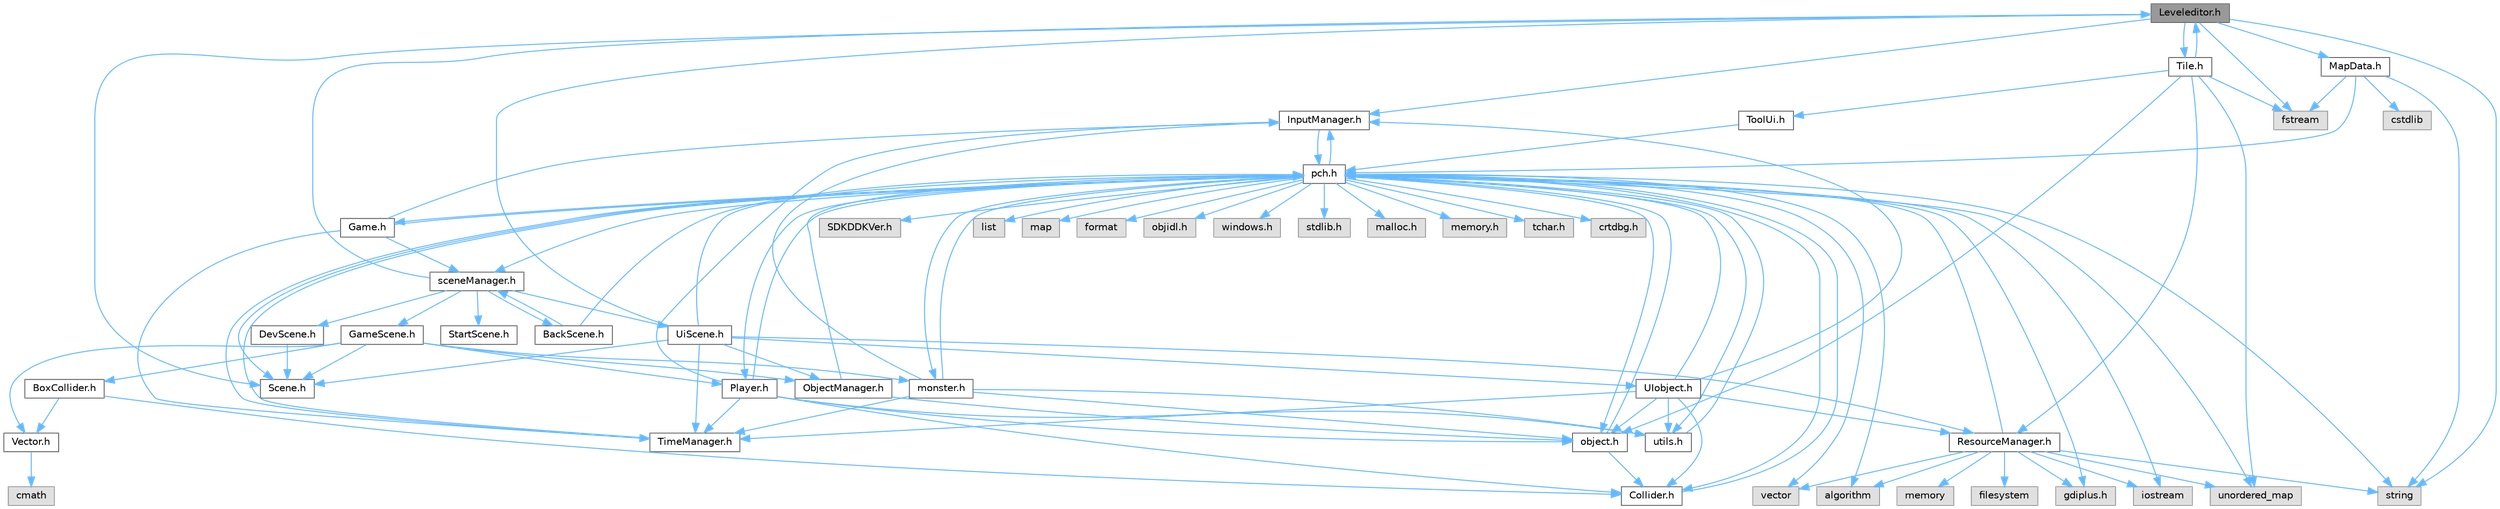 digraph "Leveleditor.h"
{
 // LATEX_PDF_SIZE
  bgcolor="transparent";
  edge [fontname=Helvetica,fontsize=10,labelfontname=Helvetica,labelfontsize=10];
  node [fontname=Helvetica,fontsize=10,shape=box,height=0.2,width=0.4];
  Node1 [id="Node000001",label="Leveleditor.h",height=0.2,width=0.4,color="gray40", fillcolor="grey60", style="filled", fontcolor="black",tooltip=" "];
  Node1 -> Node2 [id="edge1_Node000001_Node000002",color="steelblue1",style="solid",tooltip=" "];
  Node2 [id="Node000002",label="Scene.h",height=0.2,width=0.4,color="grey40", fillcolor="white", style="filled",URL="$_scene_8h.html",tooltip=" "];
  Node1 -> Node3 [id="edge2_Node000001_Node000003",color="steelblue1",style="solid",tooltip=" "];
  Node3 [id="Node000003",label="InputManager.h",height=0.2,width=0.4,color="grey40", fillcolor="white", style="filled",URL="$_input_manager_8h.html",tooltip=" "];
  Node3 -> Node4 [id="edge3_Node000003_Node000004",color="steelblue1",style="solid",tooltip=" "];
  Node4 [id="Node000004",label="pch.h",height=0.2,width=0.4,color="grey40", fillcolor="white", style="filled",URL="$pch_8h.html",tooltip=" "];
  Node4 -> Node5 [id="edge4_Node000004_Node000005",color="steelblue1",style="solid",tooltip=" "];
  Node5 [id="Node000005",label="SDKDDKVer.h",height=0.2,width=0.4,color="grey60", fillcolor="#E0E0E0", style="filled",tooltip=" "];
  Node4 -> Node6 [id="edge5_Node000004_Node000006",color="steelblue1",style="solid",tooltip=" "];
  Node6 [id="Node000006",label="windows.h",height=0.2,width=0.4,color="grey60", fillcolor="#E0E0E0", style="filled",tooltip=" "];
  Node4 -> Node7 [id="edge6_Node000004_Node000007",color="steelblue1",style="solid",tooltip=" "];
  Node7 [id="Node000007",label="stdlib.h",height=0.2,width=0.4,color="grey60", fillcolor="#E0E0E0", style="filled",tooltip=" "];
  Node4 -> Node8 [id="edge7_Node000004_Node000008",color="steelblue1",style="solid",tooltip=" "];
  Node8 [id="Node000008",label="malloc.h",height=0.2,width=0.4,color="grey60", fillcolor="#E0E0E0", style="filled",tooltip=" "];
  Node4 -> Node9 [id="edge8_Node000004_Node000009",color="steelblue1",style="solid",tooltip=" "];
  Node9 [id="Node000009",label="memory.h",height=0.2,width=0.4,color="grey60", fillcolor="#E0E0E0", style="filled",tooltip=" "];
  Node4 -> Node10 [id="edge9_Node000004_Node000010",color="steelblue1",style="solid",tooltip=" "];
  Node10 [id="Node000010",label="tchar.h",height=0.2,width=0.4,color="grey60", fillcolor="#E0E0E0", style="filled",tooltip=" "];
  Node4 -> Node11 [id="edge10_Node000004_Node000011",color="steelblue1",style="solid",tooltip=" "];
  Node11 [id="Node000011",label="crtdbg.h",height=0.2,width=0.4,color="grey60", fillcolor="#E0E0E0", style="filled",tooltip=" "];
  Node4 -> Node12 [id="edge11_Node000004_Node000012",color="steelblue1",style="solid",tooltip=" "];
  Node12 [id="Node000012",label="iostream",height=0.2,width=0.4,color="grey60", fillcolor="#E0E0E0", style="filled",tooltip=" "];
  Node4 -> Node13 [id="edge12_Node000004_Node000013",color="steelblue1",style="solid",tooltip=" "];
  Node13 [id="Node000013",label="vector",height=0.2,width=0.4,color="grey60", fillcolor="#E0E0E0", style="filled",tooltip=" "];
  Node4 -> Node14 [id="edge13_Node000004_Node000014",color="steelblue1",style="solid",tooltip=" "];
  Node14 [id="Node000014",label="string",height=0.2,width=0.4,color="grey60", fillcolor="#E0E0E0", style="filled",tooltip=" "];
  Node4 -> Node15 [id="edge14_Node000004_Node000015",color="steelblue1",style="solid",tooltip=" "];
  Node15 [id="Node000015",label="list",height=0.2,width=0.4,color="grey60", fillcolor="#E0E0E0", style="filled",tooltip=" "];
  Node4 -> Node16 [id="edge15_Node000004_Node000016",color="steelblue1",style="solid",tooltip=" "];
  Node16 [id="Node000016",label="map",height=0.2,width=0.4,color="grey60", fillcolor="#E0E0E0", style="filled",tooltip=" "];
  Node4 -> Node17 [id="edge16_Node000004_Node000017",color="steelblue1",style="solid",tooltip=" "];
  Node17 [id="Node000017",label="unordered_map",height=0.2,width=0.4,color="grey60", fillcolor="#E0E0E0", style="filled",tooltip=" "];
  Node4 -> Node18 [id="edge17_Node000004_Node000018",color="steelblue1",style="solid",tooltip=" "];
  Node18 [id="Node000018",label="algorithm",height=0.2,width=0.4,color="grey60", fillcolor="#E0E0E0", style="filled",tooltip=" "];
  Node4 -> Node19 [id="edge18_Node000004_Node000019",color="steelblue1",style="solid",tooltip=" "];
  Node19 [id="Node000019",label="format",height=0.2,width=0.4,color="grey60", fillcolor="#E0E0E0", style="filled",tooltip=" "];
  Node4 -> Node20 [id="edge19_Node000004_Node000020",color="steelblue1",style="solid",tooltip=" "];
  Node20 [id="Node000020",label="objidl.h",height=0.2,width=0.4,color="grey60", fillcolor="#E0E0E0", style="filled",tooltip=" "];
  Node4 -> Node21 [id="edge20_Node000004_Node000021",color="steelblue1",style="solid",tooltip=" "];
  Node21 [id="Node000021",label="gdiplus.h",height=0.2,width=0.4,color="grey60", fillcolor="#E0E0E0", style="filled",tooltip=" "];
  Node4 -> Node22 [id="edge21_Node000004_Node000022",color="steelblue1",style="solid",tooltip=" "];
  Node22 [id="Node000022",label="sceneManager.h",height=0.2,width=0.4,color="grey40", fillcolor="white", style="filled",URL="$scene_manager_8h.html",tooltip=" "];
  Node22 -> Node23 [id="edge22_Node000022_Node000023",color="steelblue1",style="solid",tooltip=" "];
  Node23 [id="Node000023",label="DevScene.h",height=0.2,width=0.4,color="grey40", fillcolor="white", style="filled",URL="$_dev_scene_8h.html",tooltip=" "];
  Node23 -> Node2 [id="edge23_Node000023_Node000002",color="steelblue1",style="solid",tooltip=" "];
  Node22 -> Node24 [id="edge24_Node000022_Node000024",color="steelblue1",style="solid",tooltip=" "];
  Node24 [id="Node000024",label="GameScene.h",height=0.2,width=0.4,color="grey40", fillcolor="white", style="filled",URL="$_game_scene_8h.html",tooltip=" "];
  Node24 -> Node2 [id="edge25_Node000024_Node000002",color="steelblue1",style="solid",tooltip=" "];
  Node24 -> Node25 [id="edge26_Node000024_Node000025",color="steelblue1",style="solid",tooltip=" "];
  Node25 [id="Node000025",label="Vector.h",height=0.2,width=0.4,color="grey40", fillcolor="white", style="filled",URL="$_vector_8h.html",tooltip=" "];
  Node25 -> Node26 [id="edge27_Node000025_Node000026",color="steelblue1",style="solid",tooltip=" "];
  Node26 [id="Node000026",label="cmath",height=0.2,width=0.4,color="grey60", fillcolor="#E0E0E0", style="filled",tooltip=" "];
  Node24 -> Node27 [id="edge28_Node000024_Node000027",color="steelblue1",style="solid",tooltip=" "];
  Node27 [id="Node000027",label="ObjectManager.h",height=0.2,width=0.4,color="grey40", fillcolor="white", style="filled",URL="$_object_manager_8h.html",tooltip=" "];
  Node27 -> Node4 [id="edge29_Node000027_Node000004",color="steelblue1",style="solid",tooltip=" "];
  Node27 -> Node28 [id="edge30_Node000027_Node000028",color="steelblue1",style="solid",tooltip=" "];
  Node28 [id="Node000028",label="object.h",height=0.2,width=0.4,color="grey40", fillcolor="white", style="filled",URL="$object_8h.html",tooltip=" "];
  Node28 -> Node4 [id="edge31_Node000028_Node000004",color="steelblue1",style="solid",tooltip=" "];
  Node28 -> Node29 [id="edge32_Node000028_Node000029",color="steelblue1",style="solid",tooltip=" "];
  Node29 [id="Node000029",label="Collider.h",height=0.2,width=0.4,color="grey40", fillcolor="white", style="filled",URL="$_collider_8h.html",tooltip=" "];
  Node29 -> Node4 [id="edge33_Node000029_Node000004",color="steelblue1",style="solid",tooltip=" "];
  Node24 -> Node30 [id="edge34_Node000024_Node000030",color="steelblue1",style="solid",tooltip=" "];
  Node30 [id="Node000030",label="Player.h",height=0.2,width=0.4,color="grey40", fillcolor="white", style="filled",URL="$_player_8h.html",tooltip=" "];
  Node30 -> Node3 [id="edge35_Node000030_Node000003",color="steelblue1",style="solid",tooltip=" "];
  Node30 -> Node31 [id="edge36_Node000030_Node000031",color="steelblue1",style="solid",tooltip=" "];
  Node31 [id="Node000031",label="TimeManager.h",height=0.2,width=0.4,color="grey40", fillcolor="white", style="filled",URL="$_time_manager_8h.html",tooltip=" "];
  Node31 -> Node4 [id="edge37_Node000031_Node000004",color="steelblue1",style="solid",tooltip=" "];
  Node30 -> Node28 [id="edge38_Node000030_Node000028",color="steelblue1",style="solid",tooltip=" "];
  Node30 -> Node32 [id="edge39_Node000030_Node000032",color="steelblue1",style="solid",tooltip=" "];
  Node32 [id="Node000032",label="utils.h",height=0.2,width=0.4,color="grey40", fillcolor="white", style="filled",URL="$utils_8h.html",tooltip=" "];
  Node32 -> Node4 [id="edge40_Node000032_Node000004",color="steelblue1",style="solid",tooltip=" "];
  Node30 -> Node29 [id="edge41_Node000030_Node000029",color="steelblue1",style="solid",tooltip=" "];
  Node30 -> Node4 [id="edge42_Node000030_Node000004",color="steelblue1",style="solid",tooltip=" "];
  Node24 -> Node33 [id="edge43_Node000024_Node000033",color="steelblue1",style="solid",tooltip=" "];
  Node33 [id="Node000033",label="monster.h",height=0.2,width=0.4,color="grey40", fillcolor="white", style="filled",URL="$monster_8h.html",tooltip=" "];
  Node33 -> Node4 [id="edge44_Node000033_Node000004",color="steelblue1",style="solid",tooltip=" "];
  Node33 -> Node3 [id="edge45_Node000033_Node000003",color="steelblue1",style="solid",tooltip=" "];
  Node33 -> Node31 [id="edge46_Node000033_Node000031",color="steelblue1",style="solid",tooltip=" "];
  Node33 -> Node28 [id="edge47_Node000033_Node000028",color="steelblue1",style="solid",tooltip=" "];
  Node33 -> Node32 [id="edge48_Node000033_Node000032",color="steelblue1",style="solid",tooltip=" "];
  Node24 -> Node34 [id="edge49_Node000024_Node000034",color="steelblue1",style="solid",tooltip=" "];
  Node34 [id="Node000034",label="BoxCollider.h",height=0.2,width=0.4,color="grey40", fillcolor="white", style="filled",URL="$_box_collider_8h.html",tooltip=" "];
  Node34 -> Node29 [id="edge50_Node000034_Node000029",color="steelblue1",style="solid",tooltip=" "];
  Node34 -> Node25 [id="edge51_Node000034_Node000025",color="steelblue1",style="solid",tooltip=" "];
  Node22 -> Node1 [id="edge52_Node000022_Node000001",color="steelblue1",style="solid",tooltip=" "];
  Node22 -> Node35 [id="edge53_Node000022_Node000035",color="steelblue1",style="solid",tooltip=" "];
  Node35 [id="Node000035",label="StartScene.h",height=0.2,width=0.4,color="grey40", fillcolor="white", style="filled",URL="$_start_scene_8h.html",tooltip=" "];
  Node22 -> Node36 [id="edge54_Node000022_Node000036",color="steelblue1",style="solid",tooltip=" "];
  Node36 [id="Node000036",label="UiScene.h",height=0.2,width=0.4,color="grey40", fillcolor="white", style="filled",URL="$_ui_scene_8h.html",tooltip=" "];
  Node36 -> Node4 [id="edge55_Node000036_Node000004",color="steelblue1",style="solid",tooltip=" "];
  Node36 -> Node31 [id="edge56_Node000036_Node000031",color="steelblue1",style="solid",tooltip=" "];
  Node36 -> Node1 [id="edge57_Node000036_Node000001",color="steelblue1",style="solid",tooltip=" "];
  Node36 -> Node37 [id="edge58_Node000036_Node000037",color="steelblue1",style="solid",tooltip=" "];
  Node37 [id="Node000037",label="ResourceManager.h",height=0.2,width=0.4,color="grey40", fillcolor="white", style="filled",URL="$_resource_manager_8h.html",tooltip=" "];
  Node37 -> Node4 [id="edge59_Node000037_Node000004",color="steelblue1",style="solid",tooltip=" "];
  Node37 -> Node38 [id="edge60_Node000037_Node000038",color="steelblue1",style="solid",tooltip=" "];
  Node38 [id="Node000038",label="filesystem",height=0.2,width=0.4,color="grey60", fillcolor="#E0E0E0", style="filled",tooltip=" "];
  Node37 -> Node21 [id="edge61_Node000037_Node000021",color="steelblue1",style="solid",tooltip=" "];
  Node37 -> Node17 [id="edge62_Node000037_Node000017",color="steelblue1",style="solid",tooltip=" "];
  Node37 -> Node13 [id="edge63_Node000037_Node000013",color="steelblue1",style="solid",tooltip=" "];
  Node37 -> Node14 [id="edge64_Node000037_Node000014",color="steelblue1",style="solid",tooltip=" "];
  Node37 -> Node12 [id="edge65_Node000037_Node000012",color="steelblue1",style="solid",tooltip=" "];
  Node37 -> Node18 [id="edge66_Node000037_Node000018",color="steelblue1",style="solid",tooltip=" "];
  Node37 -> Node39 [id="edge67_Node000037_Node000039",color="steelblue1",style="solid",tooltip=" "];
  Node39 [id="Node000039",label="memory",height=0.2,width=0.4,color="grey60", fillcolor="#E0E0E0", style="filled",tooltip=" "];
  Node36 -> Node27 [id="edge68_Node000036_Node000027",color="steelblue1",style="solid",tooltip=" "];
  Node36 -> Node40 [id="edge69_Node000036_Node000040",color="steelblue1",style="solid",tooltip=" "];
  Node40 [id="Node000040",label="UIobject.h",height=0.2,width=0.4,color="grey40", fillcolor="white", style="filled",URL="$_u_iobject_8h.html",tooltip=" "];
  Node40 -> Node28 [id="edge70_Node000040_Node000028",color="steelblue1",style="solid",tooltip=" "];
  Node40 -> Node3 [id="edge71_Node000040_Node000003",color="steelblue1",style="solid",tooltip=" "];
  Node40 -> Node31 [id="edge72_Node000040_Node000031",color="steelblue1",style="solid",tooltip=" "];
  Node40 -> Node32 [id="edge73_Node000040_Node000032",color="steelblue1",style="solid",tooltip=" "];
  Node40 -> Node29 [id="edge74_Node000040_Node000029",color="steelblue1",style="solid",tooltip=" "];
  Node40 -> Node4 [id="edge75_Node000040_Node000004",color="steelblue1",style="solid",tooltip=" "];
  Node40 -> Node37 [id="edge76_Node000040_Node000037",color="steelblue1",style="solid",tooltip=" "];
  Node36 -> Node2 [id="edge77_Node000036_Node000002",color="steelblue1",style="solid",tooltip=" "];
  Node22 -> Node41 [id="edge78_Node000022_Node000041",color="steelblue1",style="solid",tooltip=" "];
  Node41 [id="Node000041",label="BackScene.h",height=0.2,width=0.4,color="grey40", fillcolor="white", style="filled",URL="$_back_scene_8h.html",tooltip=" "];
  Node41 -> Node4 [id="edge79_Node000041_Node000004",color="steelblue1",style="solid",tooltip=" "];
  Node41 -> Node22 [id="edge80_Node000041_Node000022",color="steelblue1",style="solid",tooltip=" "];
  Node4 -> Node3 [id="edge81_Node000004_Node000003",color="steelblue1",style="solid",tooltip=" "];
  Node4 -> Node31 [id="edge82_Node000004_Node000031",color="steelblue1",style="solid",tooltip=" "];
  Node4 -> Node2 [id="edge83_Node000004_Node000002",color="steelblue1",style="solid",tooltip=" "];
  Node4 -> Node32 [id="edge84_Node000004_Node000032",color="steelblue1",style="solid",tooltip=" "];
  Node4 -> Node28 [id="edge85_Node000004_Node000028",color="steelblue1",style="solid",tooltip=" "];
  Node4 -> Node29 [id="edge86_Node000004_Node000029",color="steelblue1",style="solid",tooltip=" "];
  Node4 -> Node30 [id="edge87_Node000004_Node000030",color="steelblue1",style="solid",tooltip=" "];
  Node4 -> Node33 [id="edge88_Node000004_Node000033",color="steelblue1",style="solid",tooltip=" "];
  Node4 -> Node42 [id="edge89_Node000004_Node000042",color="steelblue1",style="solid",tooltip=" "];
  Node42 [id="Node000042",label="Game.h",height=0.2,width=0.4,color="grey40", fillcolor="white", style="filled",URL="$_game_8h.html",tooltip=" "];
  Node42 -> Node4 [id="edge90_Node000042_Node000004",color="steelblue1",style="solid",tooltip=" "];
  Node42 -> Node22 [id="edge91_Node000042_Node000022",color="steelblue1",style="solid",tooltip=" "];
  Node42 -> Node3 [id="edge92_Node000042_Node000003",color="steelblue1",style="solid",tooltip=" "];
  Node42 -> Node31 [id="edge93_Node000042_Node000031",color="steelblue1",style="solid",tooltip=" "];
  Node1 -> Node43 [id="edge94_Node000001_Node000043",color="steelblue1",style="solid",tooltip=" "];
  Node43 [id="Node000043",label="MapData.h",height=0.2,width=0.4,color="grey40", fillcolor="white", style="filled",URL="$_map_data_8h.html",tooltip=" "];
  Node43 -> Node4 [id="edge95_Node000043_Node000004",color="steelblue1",style="solid",tooltip=" "];
  Node43 -> Node14 [id="edge96_Node000043_Node000014",color="steelblue1",style="solid",tooltip=" "];
  Node43 -> Node44 [id="edge97_Node000043_Node000044",color="steelblue1",style="solid",tooltip=" "];
  Node44 [id="Node000044",label="fstream",height=0.2,width=0.4,color="grey60", fillcolor="#E0E0E0", style="filled",tooltip=" "];
  Node43 -> Node45 [id="edge98_Node000043_Node000045",color="steelblue1",style="solid",tooltip=" "];
  Node45 [id="Node000045",label="cstdlib",height=0.2,width=0.4,color="grey60", fillcolor="#E0E0E0", style="filled",tooltip=" "];
  Node1 -> Node46 [id="edge99_Node000001_Node000046",color="steelblue1",style="solid",tooltip=" "];
  Node46 [id="Node000046",label="Tile.h",height=0.2,width=0.4,color="grey40", fillcolor="white", style="filled",URL="$_tile_8h.html",tooltip=" "];
  Node46 -> Node28 [id="edge100_Node000046_Node000028",color="steelblue1",style="solid",tooltip=" "];
  Node46 -> Node1 [id="edge101_Node000046_Node000001",color="steelblue1",style="solid",tooltip=" "];
  Node46 -> Node44 [id="edge102_Node000046_Node000044",color="steelblue1",style="solid",tooltip=" "];
  Node46 -> Node37 [id="edge103_Node000046_Node000037",color="steelblue1",style="solid",tooltip=" "];
  Node46 -> Node47 [id="edge104_Node000046_Node000047",color="steelblue1",style="solid",tooltip=" "];
  Node47 [id="Node000047",label="ToolUi.h",height=0.2,width=0.4,color="grey40", fillcolor="white", style="filled",URL="$_tool_ui_8h.html",tooltip=" "];
  Node47 -> Node4 [id="edge105_Node000047_Node000004",color="steelblue1",style="solid",tooltip=" "];
  Node46 -> Node17 [id="edge106_Node000046_Node000017",color="steelblue1",style="solid",tooltip=" "];
  Node1 -> Node14 [id="edge107_Node000001_Node000014",color="steelblue1",style="solid",tooltip=" "];
  Node1 -> Node44 [id="edge108_Node000001_Node000044",color="steelblue1",style="solid",tooltip=" "];
}
